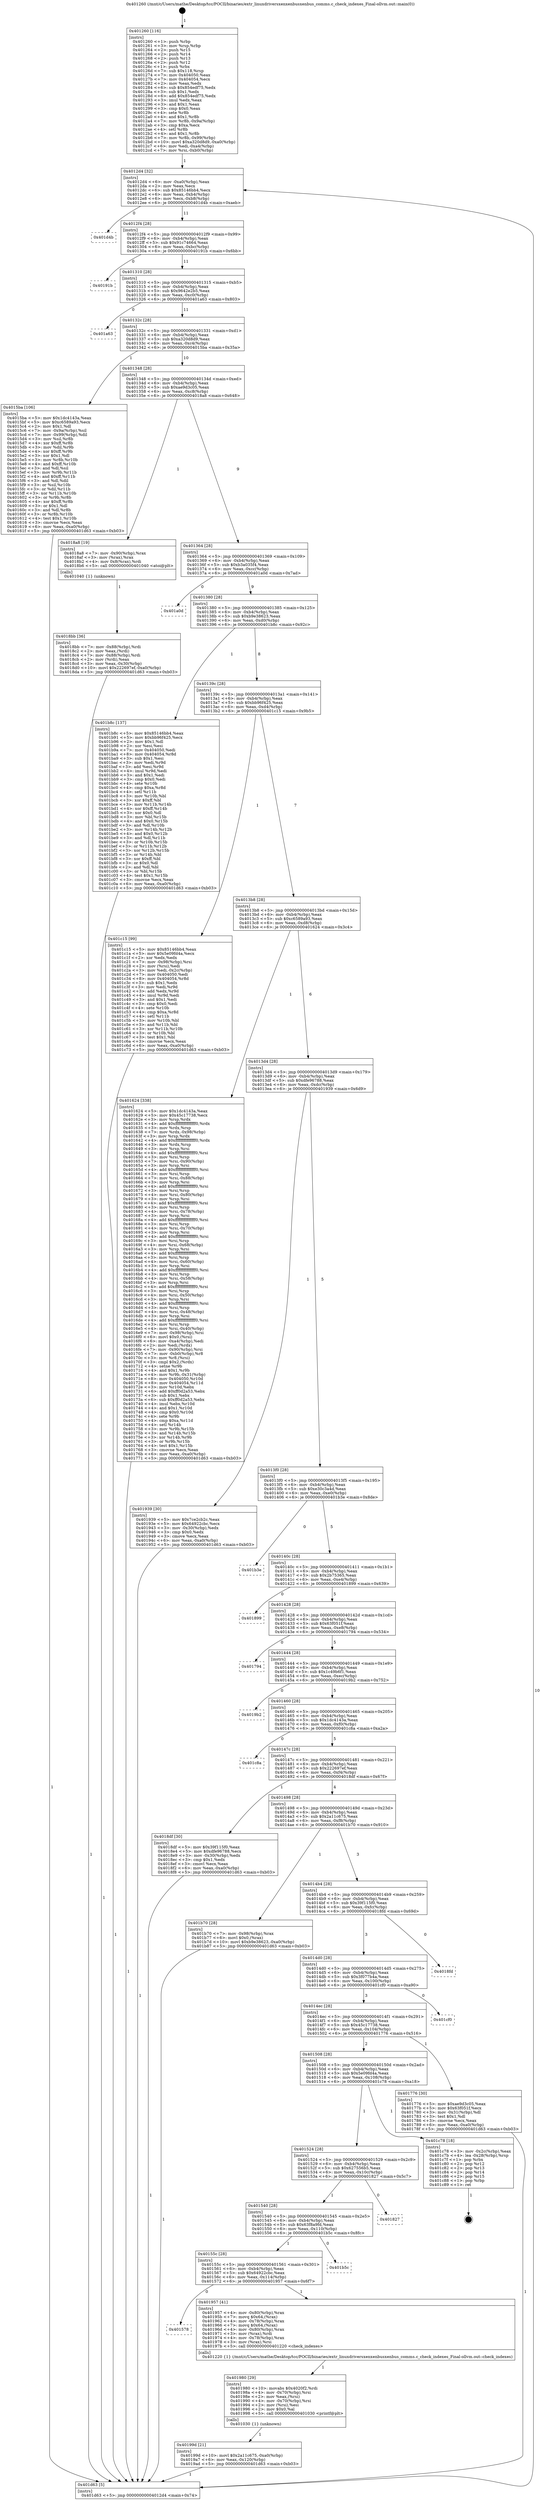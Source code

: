 digraph "0x401260" {
  label = "0x401260 (/mnt/c/Users/mathe/Desktop/tcc/POCII/binaries/extr_linuxdriversxenxenbusxenbus_comms.c_check_indexes_Final-ollvm.out::main(0))"
  labelloc = "t"
  node[shape=record]

  Entry [label="",width=0.3,height=0.3,shape=circle,fillcolor=black,style=filled]
  "0x4012d4" [label="{
     0x4012d4 [32]\l
     | [instrs]\l
     &nbsp;&nbsp;0x4012d4 \<+6\>: mov -0xa0(%rbp),%eax\l
     &nbsp;&nbsp;0x4012da \<+2\>: mov %eax,%ecx\l
     &nbsp;&nbsp;0x4012dc \<+6\>: sub $0x85146bb4,%ecx\l
     &nbsp;&nbsp;0x4012e2 \<+6\>: mov %eax,-0xb4(%rbp)\l
     &nbsp;&nbsp;0x4012e8 \<+6\>: mov %ecx,-0xb8(%rbp)\l
     &nbsp;&nbsp;0x4012ee \<+6\>: je 0000000000401d4b \<main+0xaeb\>\l
  }"]
  "0x401d4b" [label="{
     0x401d4b\l
  }", style=dashed]
  "0x4012f4" [label="{
     0x4012f4 [28]\l
     | [instrs]\l
     &nbsp;&nbsp;0x4012f4 \<+5\>: jmp 00000000004012f9 \<main+0x99\>\l
     &nbsp;&nbsp;0x4012f9 \<+6\>: mov -0xb4(%rbp),%eax\l
     &nbsp;&nbsp;0x4012ff \<+5\>: sub $0x91c74664,%eax\l
     &nbsp;&nbsp;0x401304 \<+6\>: mov %eax,-0xbc(%rbp)\l
     &nbsp;&nbsp;0x40130a \<+6\>: je 000000000040191b \<main+0x6bb\>\l
  }"]
  Exit [label="",width=0.3,height=0.3,shape=circle,fillcolor=black,style=filled,peripheries=2]
  "0x40191b" [label="{
     0x40191b\l
  }", style=dashed]
  "0x401310" [label="{
     0x401310 [28]\l
     | [instrs]\l
     &nbsp;&nbsp;0x401310 \<+5\>: jmp 0000000000401315 \<main+0xb5\>\l
     &nbsp;&nbsp;0x401315 \<+6\>: mov -0xb4(%rbp),%eax\l
     &nbsp;&nbsp;0x40131b \<+5\>: sub $0x9642e2b5,%eax\l
     &nbsp;&nbsp;0x401320 \<+6\>: mov %eax,-0xc0(%rbp)\l
     &nbsp;&nbsp;0x401326 \<+6\>: je 0000000000401a63 \<main+0x803\>\l
  }"]
  "0x40199d" [label="{
     0x40199d [21]\l
     | [instrs]\l
     &nbsp;&nbsp;0x40199d \<+10\>: movl $0x2a11c675,-0xa0(%rbp)\l
     &nbsp;&nbsp;0x4019a7 \<+6\>: mov %eax,-0x120(%rbp)\l
     &nbsp;&nbsp;0x4019ad \<+5\>: jmp 0000000000401d63 \<main+0xb03\>\l
  }"]
  "0x401a63" [label="{
     0x401a63\l
  }", style=dashed]
  "0x40132c" [label="{
     0x40132c [28]\l
     | [instrs]\l
     &nbsp;&nbsp;0x40132c \<+5\>: jmp 0000000000401331 \<main+0xd1\>\l
     &nbsp;&nbsp;0x401331 \<+6\>: mov -0xb4(%rbp),%eax\l
     &nbsp;&nbsp;0x401337 \<+5\>: sub $0xa320d8d9,%eax\l
     &nbsp;&nbsp;0x40133c \<+6\>: mov %eax,-0xc4(%rbp)\l
     &nbsp;&nbsp;0x401342 \<+6\>: je 00000000004015ba \<main+0x35a\>\l
  }"]
  "0x401980" [label="{
     0x401980 [29]\l
     | [instrs]\l
     &nbsp;&nbsp;0x401980 \<+10\>: movabs $0x4020f2,%rdi\l
     &nbsp;&nbsp;0x40198a \<+4\>: mov -0x70(%rbp),%rsi\l
     &nbsp;&nbsp;0x40198e \<+2\>: mov %eax,(%rsi)\l
     &nbsp;&nbsp;0x401990 \<+4\>: mov -0x70(%rbp),%rsi\l
     &nbsp;&nbsp;0x401994 \<+2\>: mov (%rsi),%esi\l
     &nbsp;&nbsp;0x401996 \<+2\>: mov $0x0,%al\l
     &nbsp;&nbsp;0x401998 \<+5\>: call 0000000000401030 \<printf@plt\>\l
     | [calls]\l
     &nbsp;&nbsp;0x401030 \{1\} (unknown)\l
  }"]
  "0x4015ba" [label="{
     0x4015ba [106]\l
     | [instrs]\l
     &nbsp;&nbsp;0x4015ba \<+5\>: mov $0x1dc4143a,%eax\l
     &nbsp;&nbsp;0x4015bf \<+5\>: mov $0xc6589a93,%ecx\l
     &nbsp;&nbsp;0x4015c4 \<+2\>: mov $0x1,%dl\l
     &nbsp;&nbsp;0x4015c6 \<+7\>: mov -0x9a(%rbp),%sil\l
     &nbsp;&nbsp;0x4015cd \<+7\>: mov -0x99(%rbp),%dil\l
     &nbsp;&nbsp;0x4015d4 \<+3\>: mov %sil,%r8b\l
     &nbsp;&nbsp;0x4015d7 \<+4\>: xor $0xff,%r8b\l
     &nbsp;&nbsp;0x4015db \<+3\>: mov %dil,%r9b\l
     &nbsp;&nbsp;0x4015de \<+4\>: xor $0xff,%r9b\l
     &nbsp;&nbsp;0x4015e2 \<+3\>: xor $0x1,%dl\l
     &nbsp;&nbsp;0x4015e5 \<+3\>: mov %r8b,%r10b\l
     &nbsp;&nbsp;0x4015e8 \<+4\>: and $0xff,%r10b\l
     &nbsp;&nbsp;0x4015ec \<+3\>: and %dl,%sil\l
     &nbsp;&nbsp;0x4015ef \<+3\>: mov %r9b,%r11b\l
     &nbsp;&nbsp;0x4015f2 \<+4\>: and $0xff,%r11b\l
     &nbsp;&nbsp;0x4015f6 \<+3\>: and %dl,%dil\l
     &nbsp;&nbsp;0x4015f9 \<+3\>: or %sil,%r10b\l
     &nbsp;&nbsp;0x4015fc \<+3\>: or %dil,%r11b\l
     &nbsp;&nbsp;0x4015ff \<+3\>: xor %r11b,%r10b\l
     &nbsp;&nbsp;0x401602 \<+3\>: or %r9b,%r8b\l
     &nbsp;&nbsp;0x401605 \<+4\>: xor $0xff,%r8b\l
     &nbsp;&nbsp;0x401609 \<+3\>: or $0x1,%dl\l
     &nbsp;&nbsp;0x40160c \<+3\>: and %dl,%r8b\l
     &nbsp;&nbsp;0x40160f \<+3\>: or %r8b,%r10b\l
     &nbsp;&nbsp;0x401612 \<+4\>: test $0x1,%r10b\l
     &nbsp;&nbsp;0x401616 \<+3\>: cmovne %ecx,%eax\l
     &nbsp;&nbsp;0x401619 \<+6\>: mov %eax,-0xa0(%rbp)\l
     &nbsp;&nbsp;0x40161f \<+5\>: jmp 0000000000401d63 \<main+0xb03\>\l
  }"]
  "0x401348" [label="{
     0x401348 [28]\l
     | [instrs]\l
     &nbsp;&nbsp;0x401348 \<+5\>: jmp 000000000040134d \<main+0xed\>\l
     &nbsp;&nbsp;0x40134d \<+6\>: mov -0xb4(%rbp),%eax\l
     &nbsp;&nbsp;0x401353 \<+5\>: sub $0xae9d3c05,%eax\l
     &nbsp;&nbsp;0x401358 \<+6\>: mov %eax,-0xc8(%rbp)\l
     &nbsp;&nbsp;0x40135e \<+6\>: je 00000000004018a8 \<main+0x648\>\l
  }"]
  "0x401d63" [label="{
     0x401d63 [5]\l
     | [instrs]\l
     &nbsp;&nbsp;0x401d63 \<+5\>: jmp 00000000004012d4 \<main+0x74\>\l
  }"]
  "0x401260" [label="{
     0x401260 [116]\l
     | [instrs]\l
     &nbsp;&nbsp;0x401260 \<+1\>: push %rbp\l
     &nbsp;&nbsp;0x401261 \<+3\>: mov %rsp,%rbp\l
     &nbsp;&nbsp;0x401264 \<+2\>: push %r15\l
     &nbsp;&nbsp;0x401266 \<+2\>: push %r14\l
     &nbsp;&nbsp;0x401268 \<+2\>: push %r13\l
     &nbsp;&nbsp;0x40126a \<+2\>: push %r12\l
     &nbsp;&nbsp;0x40126c \<+1\>: push %rbx\l
     &nbsp;&nbsp;0x40126d \<+7\>: sub $0x118,%rsp\l
     &nbsp;&nbsp;0x401274 \<+7\>: mov 0x404050,%eax\l
     &nbsp;&nbsp;0x40127b \<+7\>: mov 0x404054,%ecx\l
     &nbsp;&nbsp;0x401282 \<+2\>: mov %eax,%edx\l
     &nbsp;&nbsp;0x401284 \<+6\>: sub $0x854edf75,%edx\l
     &nbsp;&nbsp;0x40128a \<+3\>: sub $0x1,%edx\l
     &nbsp;&nbsp;0x40128d \<+6\>: add $0x854edf75,%edx\l
     &nbsp;&nbsp;0x401293 \<+3\>: imul %edx,%eax\l
     &nbsp;&nbsp;0x401296 \<+3\>: and $0x1,%eax\l
     &nbsp;&nbsp;0x401299 \<+3\>: cmp $0x0,%eax\l
     &nbsp;&nbsp;0x40129c \<+4\>: sete %r8b\l
     &nbsp;&nbsp;0x4012a0 \<+4\>: and $0x1,%r8b\l
     &nbsp;&nbsp;0x4012a4 \<+7\>: mov %r8b,-0x9a(%rbp)\l
     &nbsp;&nbsp;0x4012ab \<+3\>: cmp $0xa,%ecx\l
     &nbsp;&nbsp;0x4012ae \<+4\>: setl %r8b\l
     &nbsp;&nbsp;0x4012b2 \<+4\>: and $0x1,%r8b\l
     &nbsp;&nbsp;0x4012b6 \<+7\>: mov %r8b,-0x99(%rbp)\l
     &nbsp;&nbsp;0x4012bd \<+10\>: movl $0xa320d8d9,-0xa0(%rbp)\l
     &nbsp;&nbsp;0x4012c7 \<+6\>: mov %edi,-0xa4(%rbp)\l
     &nbsp;&nbsp;0x4012cd \<+7\>: mov %rsi,-0xb0(%rbp)\l
  }"]
  "0x401578" [label="{
     0x401578\l
  }", style=dashed]
  "0x4018a8" [label="{
     0x4018a8 [19]\l
     | [instrs]\l
     &nbsp;&nbsp;0x4018a8 \<+7\>: mov -0x90(%rbp),%rax\l
     &nbsp;&nbsp;0x4018af \<+3\>: mov (%rax),%rax\l
     &nbsp;&nbsp;0x4018b2 \<+4\>: mov 0x8(%rax),%rdi\l
     &nbsp;&nbsp;0x4018b6 \<+5\>: call 0000000000401040 \<atoi@plt\>\l
     | [calls]\l
     &nbsp;&nbsp;0x401040 \{1\} (unknown)\l
  }"]
  "0x401364" [label="{
     0x401364 [28]\l
     | [instrs]\l
     &nbsp;&nbsp;0x401364 \<+5\>: jmp 0000000000401369 \<main+0x109\>\l
     &nbsp;&nbsp;0x401369 \<+6\>: mov -0xb4(%rbp),%eax\l
     &nbsp;&nbsp;0x40136f \<+5\>: sub $0xb3a035f4,%eax\l
     &nbsp;&nbsp;0x401374 \<+6\>: mov %eax,-0xcc(%rbp)\l
     &nbsp;&nbsp;0x40137a \<+6\>: je 0000000000401a0d \<main+0x7ad\>\l
  }"]
  "0x401957" [label="{
     0x401957 [41]\l
     | [instrs]\l
     &nbsp;&nbsp;0x401957 \<+4\>: mov -0x80(%rbp),%rax\l
     &nbsp;&nbsp;0x40195b \<+7\>: movq $0x64,(%rax)\l
     &nbsp;&nbsp;0x401962 \<+4\>: mov -0x78(%rbp),%rax\l
     &nbsp;&nbsp;0x401966 \<+7\>: movq $0x64,(%rax)\l
     &nbsp;&nbsp;0x40196d \<+4\>: mov -0x80(%rbp),%rax\l
     &nbsp;&nbsp;0x401971 \<+3\>: mov (%rax),%rdi\l
     &nbsp;&nbsp;0x401974 \<+4\>: mov -0x78(%rbp),%rax\l
     &nbsp;&nbsp;0x401978 \<+3\>: mov (%rax),%rsi\l
     &nbsp;&nbsp;0x40197b \<+5\>: call 0000000000401220 \<check_indexes\>\l
     | [calls]\l
     &nbsp;&nbsp;0x401220 \{1\} (/mnt/c/Users/mathe/Desktop/tcc/POCII/binaries/extr_linuxdriversxenxenbusxenbus_comms.c_check_indexes_Final-ollvm.out::check_indexes)\l
  }"]
  "0x401a0d" [label="{
     0x401a0d\l
  }", style=dashed]
  "0x401380" [label="{
     0x401380 [28]\l
     | [instrs]\l
     &nbsp;&nbsp;0x401380 \<+5\>: jmp 0000000000401385 \<main+0x125\>\l
     &nbsp;&nbsp;0x401385 \<+6\>: mov -0xb4(%rbp),%eax\l
     &nbsp;&nbsp;0x40138b \<+5\>: sub $0xb9e38623,%eax\l
     &nbsp;&nbsp;0x401390 \<+6\>: mov %eax,-0xd0(%rbp)\l
     &nbsp;&nbsp;0x401396 \<+6\>: je 0000000000401b8c \<main+0x92c\>\l
  }"]
  "0x40155c" [label="{
     0x40155c [28]\l
     | [instrs]\l
     &nbsp;&nbsp;0x40155c \<+5\>: jmp 0000000000401561 \<main+0x301\>\l
     &nbsp;&nbsp;0x401561 \<+6\>: mov -0xb4(%rbp),%eax\l
     &nbsp;&nbsp;0x401567 \<+5\>: sub $0x64922cbc,%eax\l
     &nbsp;&nbsp;0x40156c \<+6\>: mov %eax,-0x114(%rbp)\l
     &nbsp;&nbsp;0x401572 \<+6\>: je 0000000000401957 \<main+0x6f7\>\l
  }"]
  "0x401b8c" [label="{
     0x401b8c [137]\l
     | [instrs]\l
     &nbsp;&nbsp;0x401b8c \<+5\>: mov $0x85146bb4,%eax\l
     &nbsp;&nbsp;0x401b91 \<+5\>: mov $0xbb96f425,%ecx\l
     &nbsp;&nbsp;0x401b96 \<+2\>: mov $0x1,%dl\l
     &nbsp;&nbsp;0x401b98 \<+2\>: xor %esi,%esi\l
     &nbsp;&nbsp;0x401b9a \<+7\>: mov 0x404050,%edi\l
     &nbsp;&nbsp;0x401ba1 \<+8\>: mov 0x404054,%r8d\l
     &nbsp;&nbsp;0x401ba9 \<+3\>: sub $0x1,%esi\l
     &nbsp;&nbsp;0x401bac \<+3\>: mov %edi,%r9d\l
     &nbsp;&nbsp;0x401baf \<+3\>: add %esi,%r9d\l
     &nbsp;&nbsp;0x401bb2 \<+4\>: imul %r9d,%edi\l
     &nbsp;&nbsp;0x401bb6 \<+3\>: and $0x1,%edi\l
     &nbsp;&nbsp;0x401bb9 \<+3\>: cmp $0x0,%edi\l
     &nbsp;&nbsp;0x401bbc \<+4\>: sete %r10b\l
     &nbsp;&nbsp;0x401bc0 \<+4\>: cmp $0xa,%r8d\l
     &nbsp;&nbsp;0x401bc4 \<+4\>: setl %r11b\l
     &nbsp;&nbsp;0x401bc8 \<+3\>: mov %r10b,%bl\l
     &nbsp;&nbsp;0x401bcb \<+3\>: xor $0xff,%bl\l
     &nbsp;&nbsp;0x401bce \<+3\>: mov %r11b,%r14b\l
     &nbsp;&nbsp;0x401bd1 \<+4\>: xor $0xff,%r14b\l
     &nbsp;&nbsp;0x401bd5 \<+3\>: xor $0x0,%dl\l
     &nbsp;&nbsp;0x401bd8 \<+3\>: mov %bl,%r15b\l
     &nbsp;&nbsp;0x401bdb \<+4\>: and $0x0,%r15b\l
     &nbsp;&nbsp;0x401bdf \<+3\>: and %dl,%r10b\l
     &nbsp;&nbsp;0x401be2 \<+3\>: mov %r14b,%r12b\l
     &nbsp;&nbsp;0x401be5 \<+4\>: and $0x0,%r12b\l
     &nbsp;&nbsp;0x401be9 \<+3\>: and %dl,%r11b\l
     &nbsp;&nbsp;0x401bec \<+3\>: or %r10b,%r15b\l
     &nbsp;&nbsp;0x401bef \<+3\>: or %r11b,%r12b\l
     &nbsp;&nbsp;0x401bf2 \<+3\>: xor %r12b,%r15b\l
     &nbsp;&nbsp;0x401bf5 \<+3\>: or %r14b,%bl\l
     &nbsp;&nbsp;0x401bf8 \<+3\>: xor $0xff,%bl\l
     &nbsp;&nbsp;0x401bfb \<+3\>: or $0x0,%dl\l
     &nbsp;&nbsp;0x401bfe \<+2\>: and %dl,%bl\l
     &nbsp;&nbsp;0x401c00 \<+3\>: or %bl,%r15b\l
     &nbsp;&nbsp;0x401c03 \<+4\>: test $0x1,%r15b\l
     &nbsp;&nbsp;0x401c07 \<+3\>: cmovne %ecx,%eax\l
     &nbsp;&nbsp;0x401c0a \<+6\>: mov %eax,-0xa0(%rbp)\l
     &nbsp;&nbsp;0x401c10 \<+5\>: jmp 0000000000401d63 \<main+0xb03\>\l
  }"]
  "0x40139c" [label="{
     0x40139c [28]\l
     | [instrs]\l
     &nbsp;&nbsp;0x40139c \<+5\>: jmp 00000000004013a1 \<main+0x141\>\l
     &nbsp;&nbsp;0x4013a1 \<+6\>: mov -0xb4(%rbp),%eax\l
     &nbsp;&nbsp;0x4013a7 \<+5\>: sub $0xbb96f425,%eax\l
     &nbsp;&nbsp;0x4013ac \<+6\>: mov %eax,-0xd4(%rbp)\l
     &nbsp;&nbsp;0x4013b2 \<+6\>: je 0000000000401c15 \<main+0x9b5\>\l
  }"]
  "0x401b5c" [label="{
     0x401b5c\l
  }", style=dashed]
  "0x401c15" [label="{
     0x401c15 [99]\l
     | [instrs]\l
     &nbsp;&nbsp;0x401c15 \<+5\>: mov $0x85146bb4,%eax\l
     &nbsp;&nbsp;0x401c1a \<+5\>: mov $0x5e09fd4a,%ecx\l
     &nbsp;&nbsp;0x401c1f \<+2\>: xor %edx,%edx\l
     &nbsp;&nbsp;0x401c21 \<+7\>: mov -0x98(%rbp),%rsi\l
     &nbsp;&nbsp;0x401c28 \<+2\>: mov (%rsi),%edi\l
     &nbsp;&nbsp;0x401c2a \<+3\>: mov %edi,-0x2c(%rbp)\l
     &nbsp;&nbsp;0x401c2d \<+7\>: mov 0x404050,%edi\l
     &nbsp;&nbsp;0x401c34 \<+8\>: mov 0x404054,%r8d\l
     &nbsp;&nbsp;0x401c3c \<+3\>: sub $0x1,%edx\l
     &nbsp;&nbsp;0x401c3f \<+3\>: mov %edi,%r9d\l
     &nbsp;&nbsp;0x401c42 \<+3\>: add %edx,%r9d\l
     &nbsp;&nbsp;0x401c45 \<+4\>: imul %r9d,%edi\l
     &nbsp;&nbsp;0x401c49 \<+3\>: and $0x1,%edi\l
     &nbsp;&nbsp;0x401c4c \<+3\>: cmp $0x0,%edi\l
     &nbsp;&nbsp;0x401c4f \<+4\>: sete %r10b\l
     &nbsp;&nbsp;0x401c53 \<+4\>: cmp $0xa,%r8d\l
     &nbsp;&nbsp;0x401c57 \<+4\>: setl %r11b\l
     &nbsp;&nbsp;0x401c5b \<+3\>: mov %r10b,%bl\l
     &nbsp;&nbsp;0x401c5e \<+3\>: and %r11b,%bl\l
     &nbsp;&nbsp;0x401c61 \<+3\>: xor %r11b,%r10b\l
     &nbsp;&nbsp;0x401c64 \<+3\>: or %r10b,%bl\l
     &nbsp;&nbsp;0x401c67 \<+3\>: test $0x1,%bl\l
     &nbsp;&nbsp;0x401c6a \<+3\>: cmovne %ecx,%eax\l
     &nbsp;&nbsp;0x401c6d \<+6\>: mov %eax,-0xa0(%rbp)\l
     &nbsp;&nbsp;0x401c73 \<+5\>: jmp 0000000000401d63 \<main+0xb03\>\l
  }"]
  "0x4013b8" [label="{
     0x4013b8 [28]\l
     | [instrs]\l
     &nbsp;&nbsp;0x4013b8 \<+5\>: jmp 00000000004013bd \<main+0x15d\>\l
     &nbsp;&nbsp;0x4013bd \<+6\>: mov -0xb4(%rbp),%eax\l
     &nbsp;&nbsp;0x4013c3 \<+5\>: sub $0xc6589a93,%eax\l
     &nbsp;&nbsp;0x4013c8 \<+6\>: mov %eax,-0xd8(%rbp)\l
     &nbsp;&nbsp;0x4013ce \<+6\>: je 0000000000401624 \<main+0x3c4\>\l
  }"]
  "0x401540" [label="{
     0x401540 [28]\l
     | [instrs]\l
     &nbsp;&nbsp;0x401540 \<+5\>: jmp 0000000000401545 \<main+0x2e5\>\l
     &nbsp;&nbsp;0x401545 \<+6\>: mov -0xb4(%rbp),%eax\l
     &nbsp;&nbsp;0x40154b \<+5\>: sub $0x63f8a9fd,%eax\l
     &nbsp;&nbsp;0x401550 \<+6\>: mov %eax,-0x110(%rbp)\l
     &nbsp;&nbsp;0x401556 \<+6\>: je 0000000000401b5c \<main+0x8fc\>\l
  }"]
  "0x401624" [label="{
     0x401624 [338]\l
     | [instrs]\l
     &nbsp;&nbsp;0x401624 \<+5\>: mov $0x1dc4143a,%eax\l
     &nbsp;&nbsp;0x401629 \<+5\>: mov $0x45c17738,%ecx\l
     &nbsp;&nbsp;0x40162e \<+3\>: mov %rsp,%rdx\l
     &nbsp;&nbsp;0x401631 \<+4\>: add $0xfffffffffffffff0,%rdx\l
     &nbsp;&nbsp;0x401635 \<+3\>: mov %rdx,%rsp\l
     &nbsp;&nbsp;0x401638 \<+7\>: mov %rdx,-0x98(%rbp)\l
     &nbsp;&nbsp;0x40163f \<+3\>: mov %rsp,%rdx\l
     &nbsp;&nbsp;0x401642 \<+4\>: add $0xfffffffffffffff0,%rdx\l
     &nbsp;&nbsp;0x401646 \<+3\>: mov %rdx,%rsp\l
     &nbsp;&nbsp;0x401649 \<+3\>: mov %rsp,%rsi\l
     &nbsp;&nbsp;0x40164c \<+4\>: add $0xfffffffffffffff0,%rsi\l
     &nbsp;&nbsp;0x401650 \<+3\>: mov %rsi,%rsp\l
     &nbsp;&nbsp;0x401653 \<+7\>: mov %rsi,-0x90(%rbp)\l
     &nbsp;&nbsp;0x40165a \<+3\>: mov %rsp,%rsi\l
     &nbsp;&nbsp;0x40165d \<+4\>: add $0xfffffffffffffff0,%rsi\l
     &nbsp;&nbsp;0x401661 \<+3\>: mov %rsi,%rsp\l
     &nbsp;&nbsp;0x401664 \<+7\>: mov %rsi,-0x88(%rbp)\l
     &nbsp;&nbsp;0x40166b \<+3\>: mov %rsp,%rsi\l
     &nbsp;&nbsp;0x40166e \<+4\>: add $0xfffffffffffffff0,%rsi\l
     &nbsp;&nbsp;0x401672 \<+3\>: mov %rsi,%rsp\l
     &nbsp;&nbsp;0x401675 \<+4\>: mov %rsi,-0x80(%rbp)\l
     &nbsp;&nbsp;0x401679 \<+3\>: mov %rsp,%rsi\l
     &nbsp;&nbsp;0x40167c \<+4\>: add $0xfffffffffffffff0,%rsi\l
     &nbsp;&nbsp;0x401680 \<+3\>: mov %rsi,%rsp\l
     &nbsp;&nbsp;0x401683 \<+4\>: mov %rsi,-0x78(%rbp)\l
     &nbsp;&nbsp;0x401687 \<+3\>: mov %rsp,%rsi\l
     &nbsp;&nbsp;0x40168a \<+4\>: add $0xfffffffffffffff0,%rsi\l
     &nbsp;&nbsp;0x40168e \<+3\>: mov %rsi,%rsp\l
     &nbsp;&nbsp;0x401691 \<+4\>: mov %rsi,-0x70(%rbp)\l
     &nbsp;&nbsp;0x401695 \<+3\>: mov %rsp,%rsi\l
     &nbsp;&nbsp;0x401698 \<+4\>: add $0xfffffffffffffff0,%rsi\l
     &nbsp;&nbsp;0x40169c \<+3\>: mov %rsi,%rsp\l
     &nbsp;&nbsp;0x40169f \<+4\>: mov %rsi,-0x68(%rbp)\l
     &nbsp;&nbsp;0x4016a3 \<+3\>: mov %rsp,%rsi\l
     &nbsp;&nbsp;0x4016a6 \<+4\>: add $0xfffffffffffffff0,%rsi\l
     &nbsp;&nbsp;0x4016aa \<+3\>: mov %rsi,%rsp\l
     &nbsp;&nbsp;0x4016ad \<+4\>: mov %rsi,-0x60(%rbp)\l
     &nbsp;&nbsp;0x4016b1 \<+3\>: mov %rsp,%rsi\l
     &nbsp;&nbsp;0x4016b4 \<+4\>: add $0xfffffffffffffff0,%rsi\l
     &nbsp;&nbsp;0x4016b8 \<+3\>: mov %rsi,%rsp\l
     &nbsp;&nbsp;0x4016bb \<+4\>: mov %rsi,-0x58(%rbp)\l
     &nbsp;&nbsp;0x4016bf \<+3\>: mov %rsp,%rsi\l
     &nbsp;&nbsp;0x4016c2 \<+4\>: add $0xfffffffffffffff0,%rsi\l
     &nbsp;&nbsp;0x4016c6 \<+3\>: mov %rsi,%rsp\l
     &nbsp;&nbsp;0x4016c9 \<+4\>: mov %rsi,-0x50(%rbp)\l
     &nbsp;&nbsp;0x4016cd \<+3\>: mov %rsp,%rsi\l
     &nbsp;&nbsp;0x4016d0 \<+4\>: add $0xfffffffffffffff0,%rsi\l
     &nbsp;&nbsp;0x4016d4 \<+3\>: mov %rsi,%rsp\l
     &nbsp;&nbsp;0x4016d7 \<+4\>: mov %rsi,-0x48(%rbp)\l
     &nbsp;&nbsp;0x4016db \<+3\>: mov %rsp,%rsi\l
     &nbsp;&nbsp;0x4016de \<+4\>: add $0xfffffffffffffff0,%rsi\l
     &nbsp;&nbsp;0x4016e2 \<+3\>: mov %rsi,%rsp\l
     &nbsp;&nbsp;0x4016e5 \<+4\>: mov %rsi,-0x40(%rbp)\l
     &nbsp;&nbsp;0x4016e9 \<+7\>: mov -0x98(%rbp),%rsi\l
     &nbsp;&nbsp;0x4016f0 \<+6\>: movl $0x0,(%rsi)\l
     &nbsp;&nbsp;0x4016f6 \<+6\>: mov -0xa4(%rbp),%edi\l
     &nbsp;&nbsp;0x4016fc \<+2\>: mov %edi,(%rdx)\l
     &nbsp;&nbsp;0x4016fe \<+7\>: mov -0x90(%rbp),%rsi\l
     &nbsp;&nbsp;0x401705 \<+7\>: mov -0xb0(%rbp),%r8\l
     &nbsp;&nbsp;0x40170c \<+3\>: mov %r8,(%rsi)\l
     &nbsp;&nbsp;0x40170f \<+3\>: cmpl $0x2,(%rdx)\l
     &nbsp;&nbsp;0x401712 \<+4\>: setne %r9b\l
     &nbsp;&nbsp;0x401716 \<+4\>: and $0x1,%r9b\l
     &nbsp;&nbsp;0x40171a \<+4\>: mov %r9b,-0x31(%rbp)\l
     &nbsp;&nbsp;0x40171e \<+8\>: mov 0x404050,%r10d\l
     &nbsp;&nbsp;0x401726 \<+8\>: mov 0x404054,%r11d\l
     &nbsp;&nbsp;0x40172e \<+3\>: mov %r10d,%ebx\l
     &nbsp;&nbsp;0x401731 \<+6\>: add $0xff0d2a53,%ebx\l
     &nbsp;&nbsp;0x401737 \<+3\>: sub $0x1,%ebx\l
     &nbsp;&nbsp;0x40173a \<+6\>: sub $0xff0d2a53,%ebx\l
     &nbsp;&nbsp;0x401740 \<+4\>: imul %ebx,%r10d\l
     &nbsp;&nbsp;0x401744 \<+4\>: and $0x1,%r10d\l
     &nbsp;&nbsp;0x401748 \<+4\>: cmp $0x0,%r10d\l
     &nbsp;&nbsp;0x40174c \<+4\>: sete %r9b\l
     &nbsp;&nbsp;0x401750 \<+4\>: cmp $0xa,%r11d\l
     &nbsp;&nbsp;0x401754 \<+4\>: setl %r14b\l
     &nbsp;&nbsp;0x401758 \<+3\>: mov %r9b,%r15b\l
     &nbsp;&nbsp;0x40175b \<+3\>: and %r14b,%r15b\l
     &nbsp;&nbsp;0x40175e \<+3\>: xor %r14b,%r9b\l
     &nbsp;&nbsp;0x401761 \<+3\>: or %r9b,%r15b\l
     &nbsp;&nbsp;0x401764 \<+4\>: test $0x1,%r15b\l
     &nbsp;&nbsp;0x401768 \<+3\>: cmovne %ecx,%eax\l
     &nbsp;&nbsp;0x40176b \<+6\>: mov %eax,-0xa0(%rbp)\l
     &nbsp;&nbsp;0x401771 \<+5\>: jmp 0000000000401d63 \<main+0xb03\>\l
  }"]
  "0x4013d4" [label="{
     0x4013d4 [28]\l
     | [instrs]\l
     &nbsp;&nbsp;0x4013d4 \<+5\>: jmp 00000000004013d9 \<main+0x179\>\l
     &nbsp;&nbsp;0x4013d9 \<+6\>: mov -0xb4(%rbp),%eax\l
     &nbsp;&nbsp;0x4013df \<+5\>: sub $0xdfe96788,%eax\l
     &nbsp;&nbsp;0x4013e4 \<+6\>: mov %eax,-0xdc(%rbp)\l
     &nbsp;&nbsp;0x4013ea \<+6\>: je 0000000000401939 \<main+0x6d9\>\l
  }"]
  "0x401827" [label="{
     0x401827\l
  }", style=dashed]
  "0x401524" [label="{
     0x401524 [28]\l
     | [instrs]\l
     &nbsp;&nbsp;0x401524 \<+5\>: jmp 0000000000401529 \<main+0x2c9\>\l
     &nbsp;&nbsp;0x401529 \<+6\>: mov -0xb4(%rbp),%eax\l
     &nbsp;&nbsp;0x40152f \<+5\>: sub $0x627556b5,%eax\l
     &nbsp;&nbsp;0x401534 \<+6\>: mov %eax,-0x10c(%rbp)\l
     &nbsp;&nbsp;0x40153a \<+6\>: je 0000000000401827 \<main+0x5c7\>\l
  }"]
  "0x401939" [label="{
     0x401939 [30]\l
     | [instrs]\l
     &nbsp;&nbsp;0x401939 \<+5\>: mov $0x7ce2cb2c,%eax\l
     &nbsp;&nbsp;0x40193e \<+5\>: mov $0x64922cbc,%ecx\l
     &nbsp;&nbsp;0x401943 \<+3\>: mov -0x30(%rbp),%edx\l
     &nbsp;&nbsp;0x401946 \<+3\>: cmp $0x0,%edx\l
     &nbsp;&nbsp;0x401949 \<+3\>: cmove %ecx,%eax\l
     &nbsp;&nbsp;0x40194c \<+6\>: mov %eax,-0xa0(%rbp)\l
     &nbsp;&nbsp;0x401952 \<+5\>: jmp 0000000000401d63 \<main+0xb03\>\l
  }"]
  "0x4013f0" [label="{
     0x4013f0 [28]\l
     | [instrs]\l
     &nbsp;&nbsp;0x4013f0 \<+5\>: jmp 00000000004013f5 \<main+0x195\>\l
     &nbsp;&nbsp;0x4013f5 \<+6\>: mov -0xb4(%rbp),%eax\l
     &nbsp;&nbsp;0x4013fb \<+5\>: sub $0xe30c3a4d,%eax\l
     &nbsp;&nbsp;0x401400 \<+6\>: mov %eax,-0xe0(%rbp)\l
     &nbsp;&nbsp;0x401406 \<+6\>: je 0000000000401b3e \<main+0x8de\>\l
  }"]
  "0x401c78" [label="{
     0x401c78 [18]\l
     | [instrs]\l
     &nbsp;&nbsp;0x401c78 \<+3\>: mov -0x2c(%rbp),%eax\l
     &nbsp;&nbsp;0x401c7b \<+4\>: lea -0x28(%rbp),%rsp\l
     &nbsp;&nbsp;0x401c7f \<+1\>: pop %rbx\l
     &nbsp;&nbsp;0x401c80 \<+2\>: pop %r12\l
     &nbsp;&nbsp;0x401c82 \<+2\>: pop %r13\l
     &nbsp;&nbsp;0x401c84 \<+2\>: pop %r14\l
     &nbsp;&nbsp;0x401c86 \<+2\>: pop %r15\l
     &nbsp;&nbsp;0x401c88 \<+1\>: pop %rbp\l
     &nbsp;&nbsp;0x401c89 \<+1\>: ret\l
  }"]
  "0x401b3e" [label="{
     0x401b3e\l
  }", style=dashed]
  "0x40140c" [label="{
     0x40140c [28]\l
     | [instrs]\l
     &nbsp;&nbsp;0x40140c \<+5\>: jmp 0000000000401411 \<main+0x1b1\>\l
     &nbsp;&nbsp;0x401411 \<+6\>: mov -0xb4(%rbp),%eax\l
     &nbsp;&nbsp;0x401417 \<+5\>: sub $0x2b75365,%eax\l
     &nbsp;&nbsp;0x40141c \<+6\>: mov %eax,-0xe4(%rbp)\l
     &nbsp;&nbsp;0x401422 \<+6\>: je 0000000000401899 \<main+0x639\>\l
  }"]
  "0x4018bb" [label="{
     0x4018bb [36]\l
     | [instrs]\l
     &nbsp;&nbsp;0x4018bb \<+7\>: mov -0x88(%rbp),%rdi\l
     &nbsp;&nbsp;0x4018c2 \<+2\>: mov %eax,(%rdi)\l
     &nbsp;&nbsp;0x4018c4 \<+7\>: mov -0x88(%rbp),%rdi\l
     &nbsp;&nbsp;0x4018cb \<+2\>: mov (%rdi),%eax\l
     &nbsp;&nbsp;0x4018cd \<+3\>: mov %eax,-0x30(%rbp)\l
     &nbsp;&nbsp;0x4018d0 \<+10\>: movl $0x222697ef,-0xa0(%rbp)\l
     &nbsp;&nbsp;0x4018da \<+5\>: jmp 0000000000401d63 \<main+0xb03\>\l
  }"]
  "0x401899" [label="{
     0x401899\l
  }", style=dashed]
  "0x401428" [label="{
     0x401428 [28]\l
     | [instrs]\l
     &nbsp;&nbsp;0x401428 \<+5\>: jmp 000000000040142d \<main+0x1cd\>\l
     &nbsp;&nbsp;0x40142d \<+6\>: mov -0xb4(%rbp),%eax\l
     &nbsp;&nbsp;0x401433 \<+5\>: sub $0x63f051f,%eax\l
     &nbsp;&nbsp;0x401438 \<+6\>: mov %eax,-0xe8(%rbp)\l
     &nbsp;&nbsp;0x40143e \<+6\>: je 0000000000401794 \<main+0x534\>\l
  }"]
  "0x401508" [label="{
     0x401508 [28]\l
     | [instrs]\l
     &nbsp;&nbsp;0x401508 \<+5\>: jmp 000000000040150d \<main+0x2ad\>\l
     &nbsp;&nbsp;0x40150d \<+6\>: mov -0xb4(%rbp),%eax\l
     &nbsp;&nbsp;0x401513 \<+5\>: sub $0x5e09fd4a,%eax\l
     &nbsp;&nbsp;0x401518 \<+6\>: mov %eax,-0x108(%rbp)\l
     &nbsp;&nbsp;0x40151e \<+6\>: je 0000000000401c78 \<main+0xa18\>\l
  }"]
  "0x401794" [label="{
     0x401794\l
  }", style=dashed]
  "0x401444" [label="{
     0x401444 [28]\l
     | [instrs]\l
     &nbsp;&nbsp;0x401444 \<+5\>: jmp 0000000000401449 \<main+0x1e9\>\l
     &nbsp;&nbsp;0x401449 \<+6\>: mov -0xb4(%rbp),%eax\l
     &nbsp;&nbsp;0x40144f \<+5\>: sub $0x1c49b6f1,%eax\l
     &nbsp;&nbsp;0x401454 \<+6\>: mov %eax,-0xec(%rbp)\l
     &nbsp;&nbsp;0x40145a \<+6\>: je 00000000004019b2 \<main+0x752\>\l
  }"]
  "0x401776" [label="{
     0x401776 [30]\l
     | [instrs]\l
     &nbsp;&nbsp;0x401776 \<+5\>: mov $0xae9d3c05,%eax\l
     &nbsp;&nbsp;0x40177b \<+5\>: mov $0x63f051f,%ecx\l
     &nbsp;&nbsp;0x401780 \<+3\>: mov -0x31(%rbp),%dl\l
     &nbsp;&nbsp;0x401783 \<+3\>: test $0x1,%dl\l
     &nbsp;&nbsp;0x401786 \<+3\>: cmovne %ecx,%eax\l
     &nbsp;&nbsp;0x401789 \<+6\>: mov %eax,-0xa0(%rbp)\l
     &nbsp;&nbsp;0x40178f \<+5\>: jmp 0000000000401d63 \<main+0xb03\>\l
  }"]
  "0x4019b2" [label="{
     0x4019b2\l
  }", style=dashed]
  "0x401460" [label="{
     0x401460 [28]\l
     | [instrs]\l
     &nbsp;&nbsp;0x401460 \<+5\>: jmp 0000000000401465 \<main+0x205\>\l
     &nbsp;&nbsp;0x401465 \<+6\>: mov -0xb4(%rbp),%eax\l
     &nbsp;&nbsp;0x40146b \<+5\>: sub $0x1dc4143a,%eax\l
     &nbsp;&nbsp;0x401470 \<+6\>: mov %eax,-0xf0(%rbp)\l
     &nbsp;&nbsp;0x401476 \<+6\>: je 0000000000401c8a \<main+0xa2a\>\l
  }"]
  "0x4014ec" [label="{
     0x4014ec [28]\l
     | [instrs]\l
     &nbsp;&nbsp;0x4014ec \<+5\>: jmp 00000000004014f1 \<main+0x291\>\l
     &nbsp;&nbsp;0x4014f1 \<+6\>: mov -0xb4(%rbp),%eax\l
     &nbsp;&nbsp;0x4014f7 \<+5\>: sub $0x45c17738,%eax\l
     &nbsp;&nbsp;0x4014fc \<+6\>: mov %eax,-0x104(%rbp)\l
     &nbsp;&nbsp;0x401502 \<+6\>: je 0000000000401776 \<main+0x516\>\l
  }"]
  "0x401c8a" [label="{
     0x401c8a\l
  }", style=dashed]
  "0x40147c" [label="{
     0x40147c [28]\l
     | [instrs]\l
     &nbsp;&nbsp;0x40147c \<+5\>: jmp 0000000000401481 \<main+0x221\>\l
     &nbsp;&nbsp;0x401481 \<+6\>: mov -0xb4(%rbp),%eax\l
     &nbsp;&nbsp;0x401487 \<+5\>: sub $0x222697ef,%eax\l
     &nbsp;&nbsp;0x40148c \<+6\>: mov %eax,-0xf4(%rbp)\l
     &nbsp;&nbsp;0x401492 \<+6\>: je 00000000004018df \<main+0x67f\>\l
  }"]
  "0x401cf0" [label="{
     0x401cf0\l
  }", style=dashed]
  "0x4018df" [label="{
     0x4018df [30]\l
     | [instrs]\l
     &nbsp;&nbsp;0x4018df \<+5\>: mov $0x39f115f0,%eax\l
     &nbsp;&nbsp;0x4018e4 \<+5\>: mov $0xdfe96788,%ecx\l
     &nbsp;&nbsp;0x4018e9 \<+3\>: mov -0x30(%rbp),%edx\l
     &nbsp;&nbsp;0x4018ec \<+3\>: cmp $0x1,%edx\l
     &nbsp;&nbsp;0x4018ef \<+3\>: cmovl %ecx,%eax\l
     &nbsp;&nbsp;0x4018f2 \<+6\>: mov %eax,-0xa0(%rbp)\l
     &nbsp;&nbsp;0x4018f8 \<+5\>: jmp 0000000000401d63 \<main+0xb03\>\l
  }"]
  "0x401498" [label="{
     0x401498 [28]\l
     | [instrs]\l
     &nbsp;&nbsp;0x401498 \<+5\>: jmp 000000000040149d \<main+0x23d\>\l
     &nbsp;&nbsp;0x40149d \<+6\>: mov -0xb4(%rbp),%eax\l
     &nbsp;&nbsp;0x4014a3 \<+5\>: sub $0x2a11c675,%eax\l
     &nbsp;&nbsp;0x4014a8 \<+6\>: mov %eax,-0xf8(%rbp)\l
     &nbsp;&nbsp;0x4014ae \<+6\>: je 0000000000401b70 \<main+0x910\>\l
  }"]
  "0x4014d0" [label="{
     0x4014d0 [28]\l
     | [instrs]\l
     &nbsp;&nbsp;0x4014d0 \<+5\>: jmp 00000000004014d5 \<main+0x275\>\l
     &nbsp;&nbsp;0x4014d5 \<+6\>: mov -0xb4(%rbp),%eax\l
     &nbsp;&nbsp;0x4014db \<+5\>: sub $0x3f077b4a,%eax\l
     &nbsp;&nbsp;0x4014e0 \<+6\>: mov %eax,-0x100(%rbp)\l
     &nbsp;&nbsp;0x4014e6 \<+6\>: je 0000000000401cf0 \<main+0xa90\>\l
  }"]
  "0x401b70" [label="{
     0x401b70 [28]\l
     | [instrs]\l
     &nbsp;&nbsp;0x401b70 \<+7\>: mov -0x98(%rbp),%rax\l
     &nbsp;&nbsp;0x401b77 \<+6\>: movl $0x0,(%rax)\l
     &nbsp;&nbsp;0x401b7d \<+10\>: movl $0xb9e38623,-0xa0(%rbp)\l
     &nbsp;&nbsp;0x401b87 \<+5\>: jmp 0000000000401d63 \<main+0xb03\>\l
  }"]
  "0x4014b4" [label="{
     0x4014b4 [28]\l
     | [instrs]\l
     &nbsp;&nbsp;0x4014b4 \<+5\>: jmp 00000000004014b9 \<main+0x259\>\l
     &nbsp;&nbsp;0x4014b9 \<+6\>: mov -0xb4(%rbp),%eax\l
     &nbsp;&nbsp;0x4014bf \<+5\>: sub $0x39f115f0,%eax\l
     &nbsp;&nbsp;0x4014c4 \<+6\>: mov %eax,-0xfc(%rbp)\l
     &nbsp;&nbsp;0x4014ca \<+6\>: je 00000000004018fd \<main+0x69d\>\l
  }"]
  "0x4018fd" [label="{
     0x4018fd\l
  }", style=dashed]
  Entry -> "0x401260" [label=" 1"]
  "0x4012d4" -> "0x401d4b" [label=" 0"]
  "0x4012d4" -> "0x4012f4" [label=" 11"]
  "0x401c78" -> Exit [label=" 1"]
  "0x4012f4" -> "0x40191b" [label=" 0"]
  "0x4012f4" -> "0x401310" [label=" 11"]
  "0x401c15" -> "0x401d63" [label=" 1"]
  "0x401310" -> "0x401a63" [label=" 0"]
  "0x401310" -> "0x40132c" [label=" 11"]
  "0x401b8c" -> "0x401d63" [label=" 1"]
  "0x40132c" -> "0x4015ba" [label=" 1"]
  "0x40132c" -> "0x401348" [label=" 10"]
  "0x4015ba" -> "0x401d63" [label=" 1"]
  "0x401260" -> "0x4012d4" [label=" 1"]
  "0x401d63" -> "0x4012d4" [label=" 10"]
  "0x401b70" -> "0x401d63" [label=" 1"]
  "0x401348" -> "0x4018a8" [label=" 1"]
  "0x401348" -> "0x401364" [label=" 9"]
  "0x40199d" -> "0x401d63" [label=" 1"]
  "0x401364" -> "0x401a0d" [label=" 0"]
  "0x401364" -> "0x401380" [label=" 9"]
  "0x401980" -> "0x40199d" [label=" 1"]
  "0x401380" -> "0x401b8c" [label=" 1"]
  "0x401380" -> "0x40139c" [label=" 8"]
  "0x40155c" -> "0x401578" [label=" 0"]
  "0x40139c" -> "0x401c15" [label=" 1"]
  "0x40139c" -> "0x4013b8" [label=" 7"]
  "0x40155c" -> "0x401957" [label=" 1"]
  "0x4013b8" -> "0x401624" [label=" 1"]
  "0x4013b8" -> "0x4013d4" [label=" 6"]
  "0x401540" -> "0x40155c" [label=" 1"]
  "0x401624" -> "0x401d63" [label=" 1"]
  "0x401540" -> "0x401b5c" [label=" 0"]
  "0x4013d4" -> "0x401939" [label=" 1"]
  "0x4013d4" -> "0x4013f0" [label=" 5"]
  "0x401524" -> "0x401540" [label=" 1"]
  "0x4013f0" -> "0x401b3e" [label=" 0"]
  "0x4013f0" -> "0x40140c" [label=" 5"]
  "0x401524" -> "0x401827" [label=" 0"]
  "0x40140c" -> "0x401899" [label=" 0"]
  "0x40140c" -> "0x401428" [label=" 5"]
  "0x401508" -> "0x401524" [label=" 1"]
  "0x401428" -> "0x401794" [label=" 0"]
  "0x401428" -> "0x401444" [label=" 5"]
  "0x401508" -> "0x401c78" [label=" 1"]
  "0x401444" -> "0x4019b2" [label=" 0"]
  "0x401444" -> "0x401460" [label=" 5"]
  "0x401957" -> "0x401980" [label=" 1"]
  "0x401460" -> "0x401c8a" [label=" 0"]
  "0x401460" -> "0x40147c" [label=" 5"]
  "0x4018df" -> "0x401d63" [label=" 1"]
  "0x40147c" -> "0x4018df" [label=" 1"]
  "0x40147c" -> "0x401498" [label=" 4"]
  "0x4018bb" -> "0x401d63" [label=" 1"]
  "0x401498" -> "0x401b70" [label=" 1"]
  "0x401498" -> "0x4014b4" [label=" 3"]
  "0x401776" -> "0x401d63" [label=" 1"]
  "0x4014b4" -> "0x4018fd" [label=" 0"]
  "0x4014b4" -> "0x4014d0" [label=" 3"]
  "0x4018a8" -> "0x4018bb" [label=" 1"]
  "0x4014d0" -> "0x401cf0" [label=" 0"]
  "0x4014d0" -> "0x4014ec" [label=" 3"]
  "0x401939" -> "0x401d63" [label=" 1"]
  "0x4014ec" -> "0x401776" [label=" 1"]
  "0x4014ec" -> "0x401508" [label=" 2"]
}
